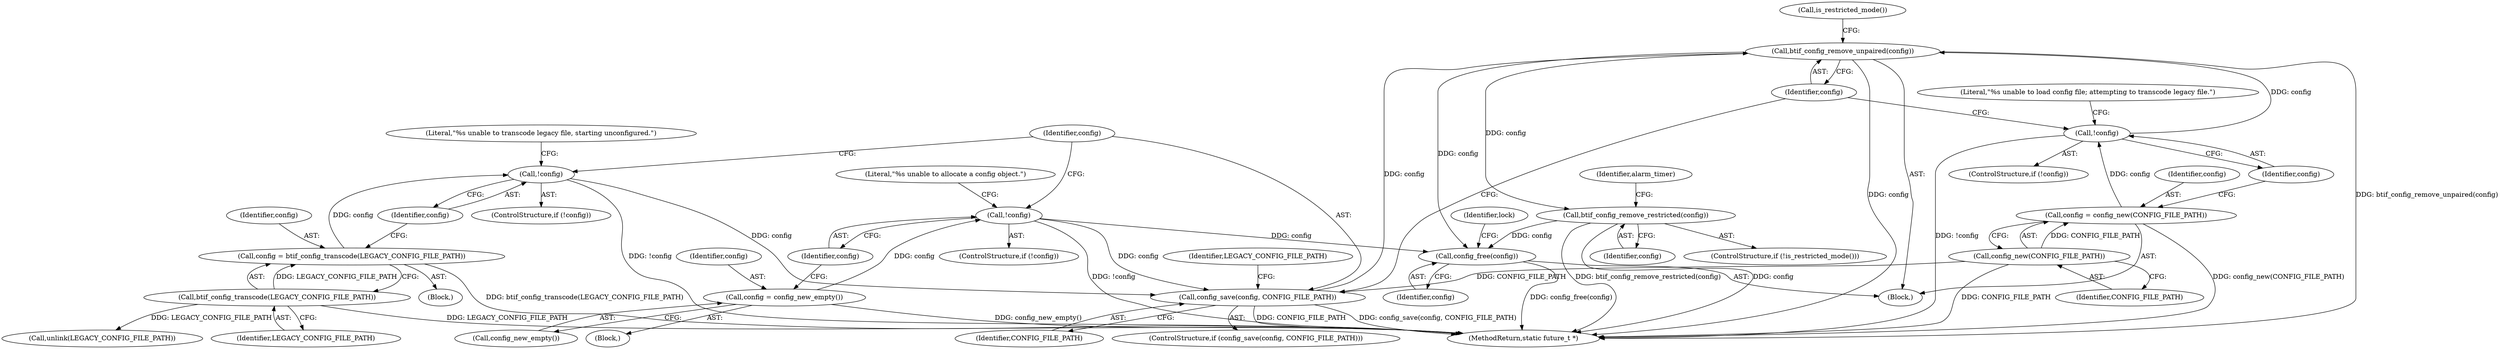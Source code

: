 digraph "0_Android_37c88107679d36c419572732b4af6e18bb2f7dce_1@API" {
"1000152" [label="(Call,btif_config_remove_restricted(config))"];
"1000147" [label="(Call,btif_config_remove_unpaired(config))"];
"1000113" [label="(Call,!config)"];
"1000108" [label="(Call,config = config_new(CONFIG_FILE_PATH))"];
"1000110" [label="(Call,config_new(CONFIG_FILE_PATH))"];
"1000142" [label="(Call,config_save(config, CONFIG_FILE_PATH))"];
"1000124" [label="(Call,!config)"];
"1000119" [label="(Call,config = btif_config_transcode(LEGACY_CONFIG_FILE_PATH))"];
"1000121" [label="(Call,btif_config_transcode(LEGACY_CONFIG_FILE_PATH))"];
"1000134" [label="(Call,!config)"];
"1000130" [label="(Call,config = config_new_empty())"];
"1000171" [label="(Call,config_free(config))"];
"1000145" [label="(Call,unlink(LEGACY_CONFIG_FILE_PATH))"];
"1000149" [label="(ControlStructure,if (!is_restricted_mode()))"];
"1000123" [label="(ControlStructure,if (!config))"];
"1000117" [label="(Literal,\"%s unable to load config file; attempting to transcode legacy file.\")"];
"1000146" [label="(Identifier,LEGACY_CONFIG_FILE_PATH)"];
"1000121" [label="(Call,btif_config_transcode(LEGACY_CONFIG_FILE_PATH))"];
"1000142" [label="(Call,config_save(config, CONFIG_FILE_PATH))"];
"1000175" [label="(Identifier,lock)"];
"1000124" [label="(Call,!config)"];
"1000125" [label="(Identifier,config)"];
"1000130" [label="(Call,config = config_new_empty())"];
"1000111" [label="(Identifier,CONFIG_FILE_PATH)"];
"1000148" [label="(Identifier,config)"];
"1000122" [label="(Identifier,LEGACY_CONFIG_FILE_PATH)"];
"1000144" [label="(Identifier,CONFIG_FILE_PATH)"];
"1000155" [label="(Identifier,alarm_timer)"];
"1000153" [label="(Identifier,config)"];
"1000112" [label="(ControlStructure,if (!config))"];
"1000151" [label="(Call,is_restricted_mode())"];
"1000108" [label="(Call,config = config_new(CONFIG_FILE_PATH))"];
"1000171" [label="(Call,config_free(config))"];
"1000113" [label="(Call,!config)"];
"1000172" [label="(Identifier,config)"];
"1000126" [label="(Block,)"];
"1000115" [label="(Block,)"];
"1000128" [label="(Literal,\"%s unable to transcode legacy file, starting unconfigured.\")"];
"1000135" [label="(Identifier,config)"];
"1000114" [label="(Identifier,config)"];
"1000119" [label="(Call,config = btif_config_transcode(LEGACY_CONFIG_FILE_PATH))"];
"1000143" [label="(Identifier,config)"];
"1000103" [label="(Block,)"];
"1000120" [label="(Identifier,config)"];
"1000131" [label="(Identifier,config)"];
"1000132" [label="(Call,config_new_empty())"];
"1000133" [label="(ControlStructure,if (!config))"];
"1000109" [label="(Identifier,config)"];
"1000141" [label="(ControlStructure,if (config_save(config, CONFIG_FILE_PATH)))"];
"1000152" [label="(Call,btif_config_remove_restricted(config))"];
"1000185" [label="(MethodReturn,static future_t *)"];
"1000134" [label="(Call,!config)"];
"1000138" [label="(Literal,\"%s unable to allocate a config object.\")"];
"1000147" [label="(Call,btif_config_remove_unpaired(config))"];
"1000110" [label="(Call,config_new(CONFIG_FILE_PATH))"];
"1000152" -> "1000149"  [label="AST: "];
"1000152" -> "1000153"  [label="CFG: "];
"1000153" -> "1000152"  [label="AST: "];
"1000155" -> "1000152"  [label="CFG: "];
"1000152" -> "1000185"  [label="DDG: btif_config_remove_restricted(config)"];
"1000152" -> "1000185"  [label="DDG: config"];
"1000147" -> "1000152"  [label="DDG: config"];
"1000152" -> "1000171"  [label="DDG: config"];
"1000147" -> "1000103"  [label="AST: "];
"1000147" -> "1000148"  [label="CFG: "];
"1000148" -> "1000147"  [label="AST: "];
"1000151" -> "1000147"  [label="CFG: "];
"1000147" -> "1000185"  [label="DDG: config"];
"1000147" -> "1000185"  [label="DDG: btif_config_remove_unpaired(config)"];
"1000113" -> "1000147"  [label="DDG: config"];
"1000142" -> "1000147"  [label="DDG: config"];
"1000147" -> "1000171"  [label="DDG: config"];
"1000113" -> "1000112"  [label="AST: "];
"1000113" -> "1000114"  [label="CFG: "];
"1000114" -> "1000113"  [label="AST: "];
"1000117" -> "1000113"  [label="CFG: "];
"1000148" -> "1000113"  [label="CFG: "];
"1000113" -> "1000185"  [label="DDG: !config"];
"1000108" -> "1000113"  [label="DDG: config"];
"1000108" -> "1000103"  [label="AST: "];
"1000108" -> "1000110"  [label="CFG: "];
"1000109" -> "1000108"  [label="AST: "];
"1000110" -> "1000108"  [label="AST: "];
"1000114" -> "1000108"  [label="CFG: "];
"1000108" -> "1000185"  [label="DDG: config_new(CONFIG_FILE_PATH)"];
"1000110" -> "1000108"  [label="DDG: CONFIG_FILE_PATH"];
"1000110" -> "1000111"  [label="CFG: "];
"1000111" -> "1000110"  [label="AST: "];
"1000110" -> "1000185"  [label="DDG: CONFIG_FILE_PATH"];
"1000110" -> "1000142"  [label="DDG: CONFIG_FILE_PATH"];
"1000142" -> "1000141"  [label="AST: "];
"1000142" -> "1000144"  [label="CFG: "];
"1000143" -> "1000142"  [label="AST: "];
"1000144" -> "1000142"  [label="AST: "];
"1000146" -> "1000142"  [label="CFG: "];
"1000148" -> "1000142"  [label="CFG: "];
"1000142" -> "1000185"  [label="DDG: config_save(config, CONFIG_FILE_PATH)"];
"1000142" -> "1000185"  [label="DDG: CONFIG_FILE_PATH"];
"1000124" -> "1000142"  [label="DDG: config"];
"1000134" -> "1000142"  [label="DDG: config"];
"1000124" -> "1000123"  [label="AST: "];
"1000124" -> "1000125"  [label="CFG: "];
"1000125" -> "1000124"  [label="AST: "];
"1000128" -> "1000124"  [label="CFG: "];
"1000143" -> "1000124"  [label="CFG: "];
"1000124" -> "1000185"  [label="DDG: !config"];
"1000119" -> "1000124"  [label="DDG: config"];
"1000119" -> "1000115"  [label="AST: "];
"1000119" -> "1000121"  [label="CFG: "];
"1000120" -> "1000119"  [label="AST: "];
"1000121" -> "1000119"  [label="AST: "];
"1000125" -> "1000119"  [label="CFG: "];
"1000119" -> "1000185"  [label="DDG: btif_config_transcode(LEGACY_CONFIG_FILE_PATH)"];
"1000121" -> "1000119"  [label="DDG: LEGACY_CONFIG_FILE_PATH"];
"1000121" -> "1000122"  [label="CFG: "];
"1000122" -> "1000121"  [label="AST: "];
"1000121" -> "1000185"  [label="DDG: LEGACY_CONFIG_FILE_PATH"];
"1000121" -> "1000145"  [label="DDG: LEGACY_CONFIG_FILE_PATH"];
"1000134" -> "1000133"  [label="AST: "];
"1000134" -> "1000135"  [label="CFG: "];
"1000135" -> "1000134"  [label="AST: "];
"1000138" -> "1000134"  [label="CFG: "];
"1000143" -> "1000134"  [label="CFG: "];
"1000134" -> "1000185"  [label="DDG: !config"];
"1000130" -> "1000134"  [label="DDG: config"];
"1000134" -> "1000171"  [label="DDG: config"];
"1000130" -> "1000126"  [label="AST: "];
"1000130" -> "1000132"  [label="CFG: "];
"1000131" -> "1000130"  [label="AST: "];
"1000132" -> "1000130"  [label="AST: "];
"1000135" -> "1000130"  [label="CFG: "];
"1000130" -> "1000185"  [label="DDG: config_new_empty()"];
"1000171" -> "1000103"  [label="AST: "];
"1000171" -> "1000172"  [label="CFG: "];
"1000172" -> "1000171"  [label="AST: "];
"1000175" -> "1000171"  [label="CFG: "];
"1000171" -> "1000185"  [label="DDG: config_free(config)"];
}
